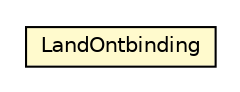 #!/usr/local/bin/dot
#
# Class diagram 
# Generated by UMLGraph version R5_6-24-gf6e263 (http://www.umlgraph.org/)
#

digraph G {
	edge [fontname="Helvetica",fontsize=10,labelfontname="Helvetica",labelfontsize=10];
	node [fontname="Helvetica",fontsize=10,shape=plaintext];
	nodesep=0.25;
	ranksep=0.5;
	// nl.egem.stuf.sector.bg._0204.PRSPRSHUWRel.LandOntbinding
	c170096 [label=<<table title="nl.egem.stuf.sector.bg._0204.PRSPRSHUWRel.LandOntbinding" border="0" cellborder="1" cellspacing="0" cellpadding="2" port="p" bgcolor="lemonChiffon" href="./PRSPRSHUWRel.LandOntbinding.html">
		<tr><td><table border="0" cellspacing="0" cellpadding="1">
<tr><td align="center" balign="center"> LandOntbinding </td></tr>
		</table></td></tr>
		</table>>, URL="./PRSPRSHUWRel.LandOntbinding.html", fontname="Helvetica", fontcolor="black", fontsize=10.0];
}

